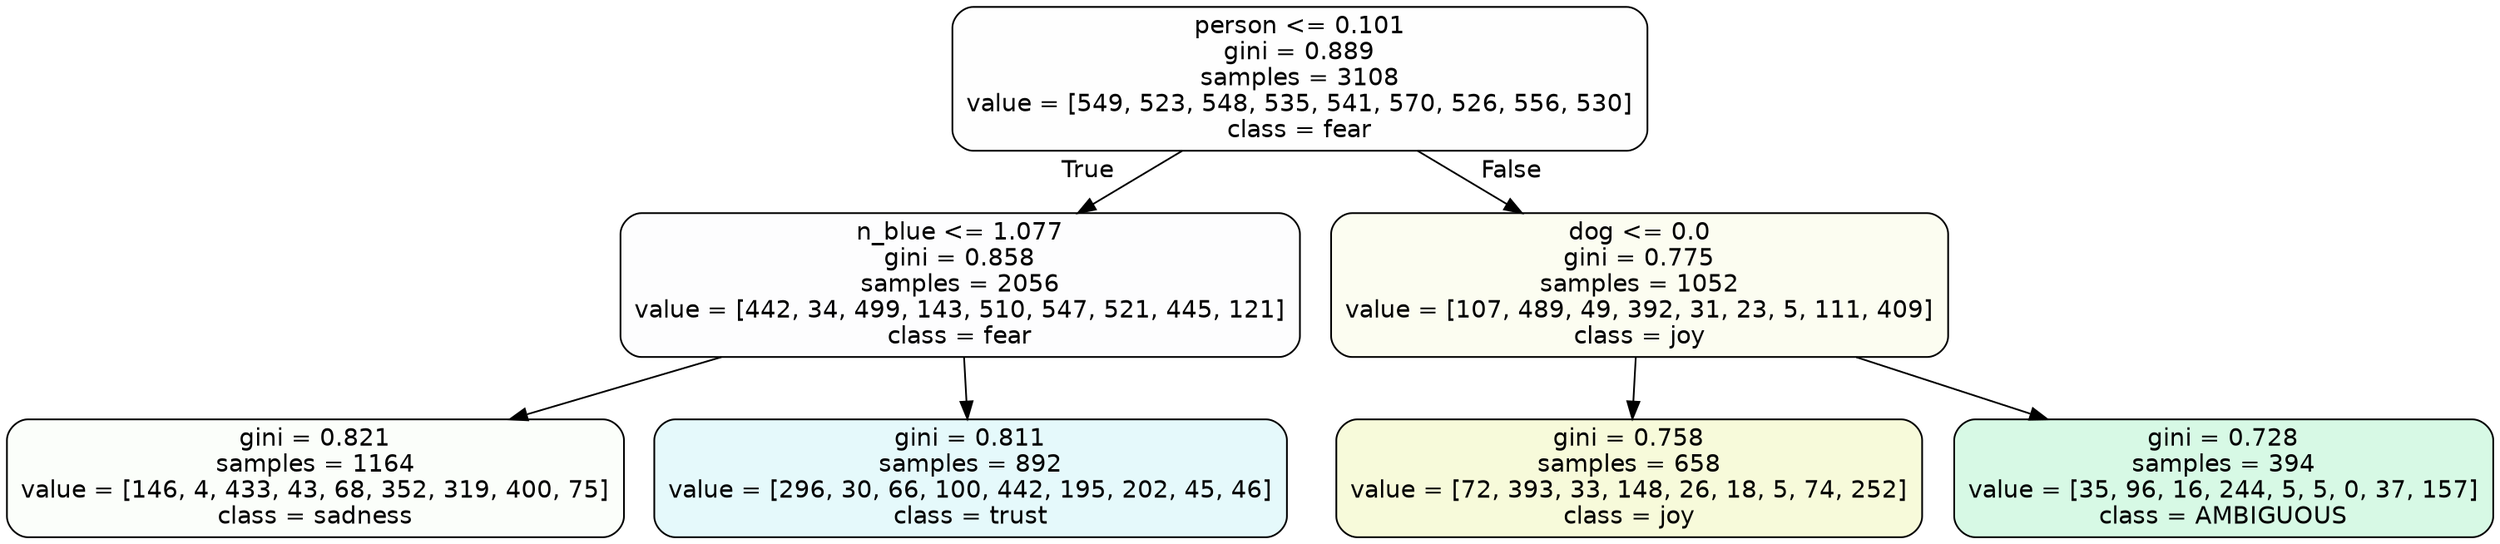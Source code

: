 digraph Tree {
node [shape=box, style="filled, rounded", color="black", fontname=helvetica] ;
edge [fontname=helvetica] ;
0 [label="person <= 0.101\ngini = 0.889\nsamples = 3108\nvalue = [549, 523, 548, 535, 541, 570, 526, 556, 530]\nclass = fear", fillcolor="#3964e501"] ;
1 [label="n_blue <= 1.077\ngini = 0.858\nsamples = 2056\nvalue = [442, 34, 499, 143, 510, 547, 521, 445, 121]\nclass = fear", fillcolor="#3964e502"] ;
0 -> 1 [labeldistance=2.5, labelangle=45, headlabel="True"] ;
2 [label="gini = 0.821\nsamples = 1164\nvalue = [146, 4, 433, 43, 68, 352, 319, 400, 75]\nclass = sadness", fillcolor="#64e53906"] ;
1 -> 2 ;
3 [label="gini = 0.811\nsamples = 892\nvalue = [296, 30, 66, 100, 442, 195, 202, 45, 46]\nclass = trust", fillcolor="#39d7e521"] ;
1 -> 3 ;
4 [label="dog <= 0.0\ngini = 0.775\nsamples = 1052\nvalue = [107, 489, 49, 392, 31, 23, 5, 111, 409]\nclass = joy", fillcolor="#d7e53911"] ;
0 -> 4 [labeldistance=2.5, labelangle=-45, headlabel="False"] ;
5 [label="gini = 0.758\nsamples = 658\nvalue = [72, 393, 33, 148, 26, 18, 5, 74, 252]\nclass = joy", fillcolor="#d7e5392f"] ;
4 -> 5 ;
6 [label="gini = 0.728\nsamples = 394\nvalue = [35, 96, 16, 244, 5, 5, 0, 37, 157]\nclass = AMBIGUOUS", fillcolor="#39e58133"] ;
4 -> 6 ;
}